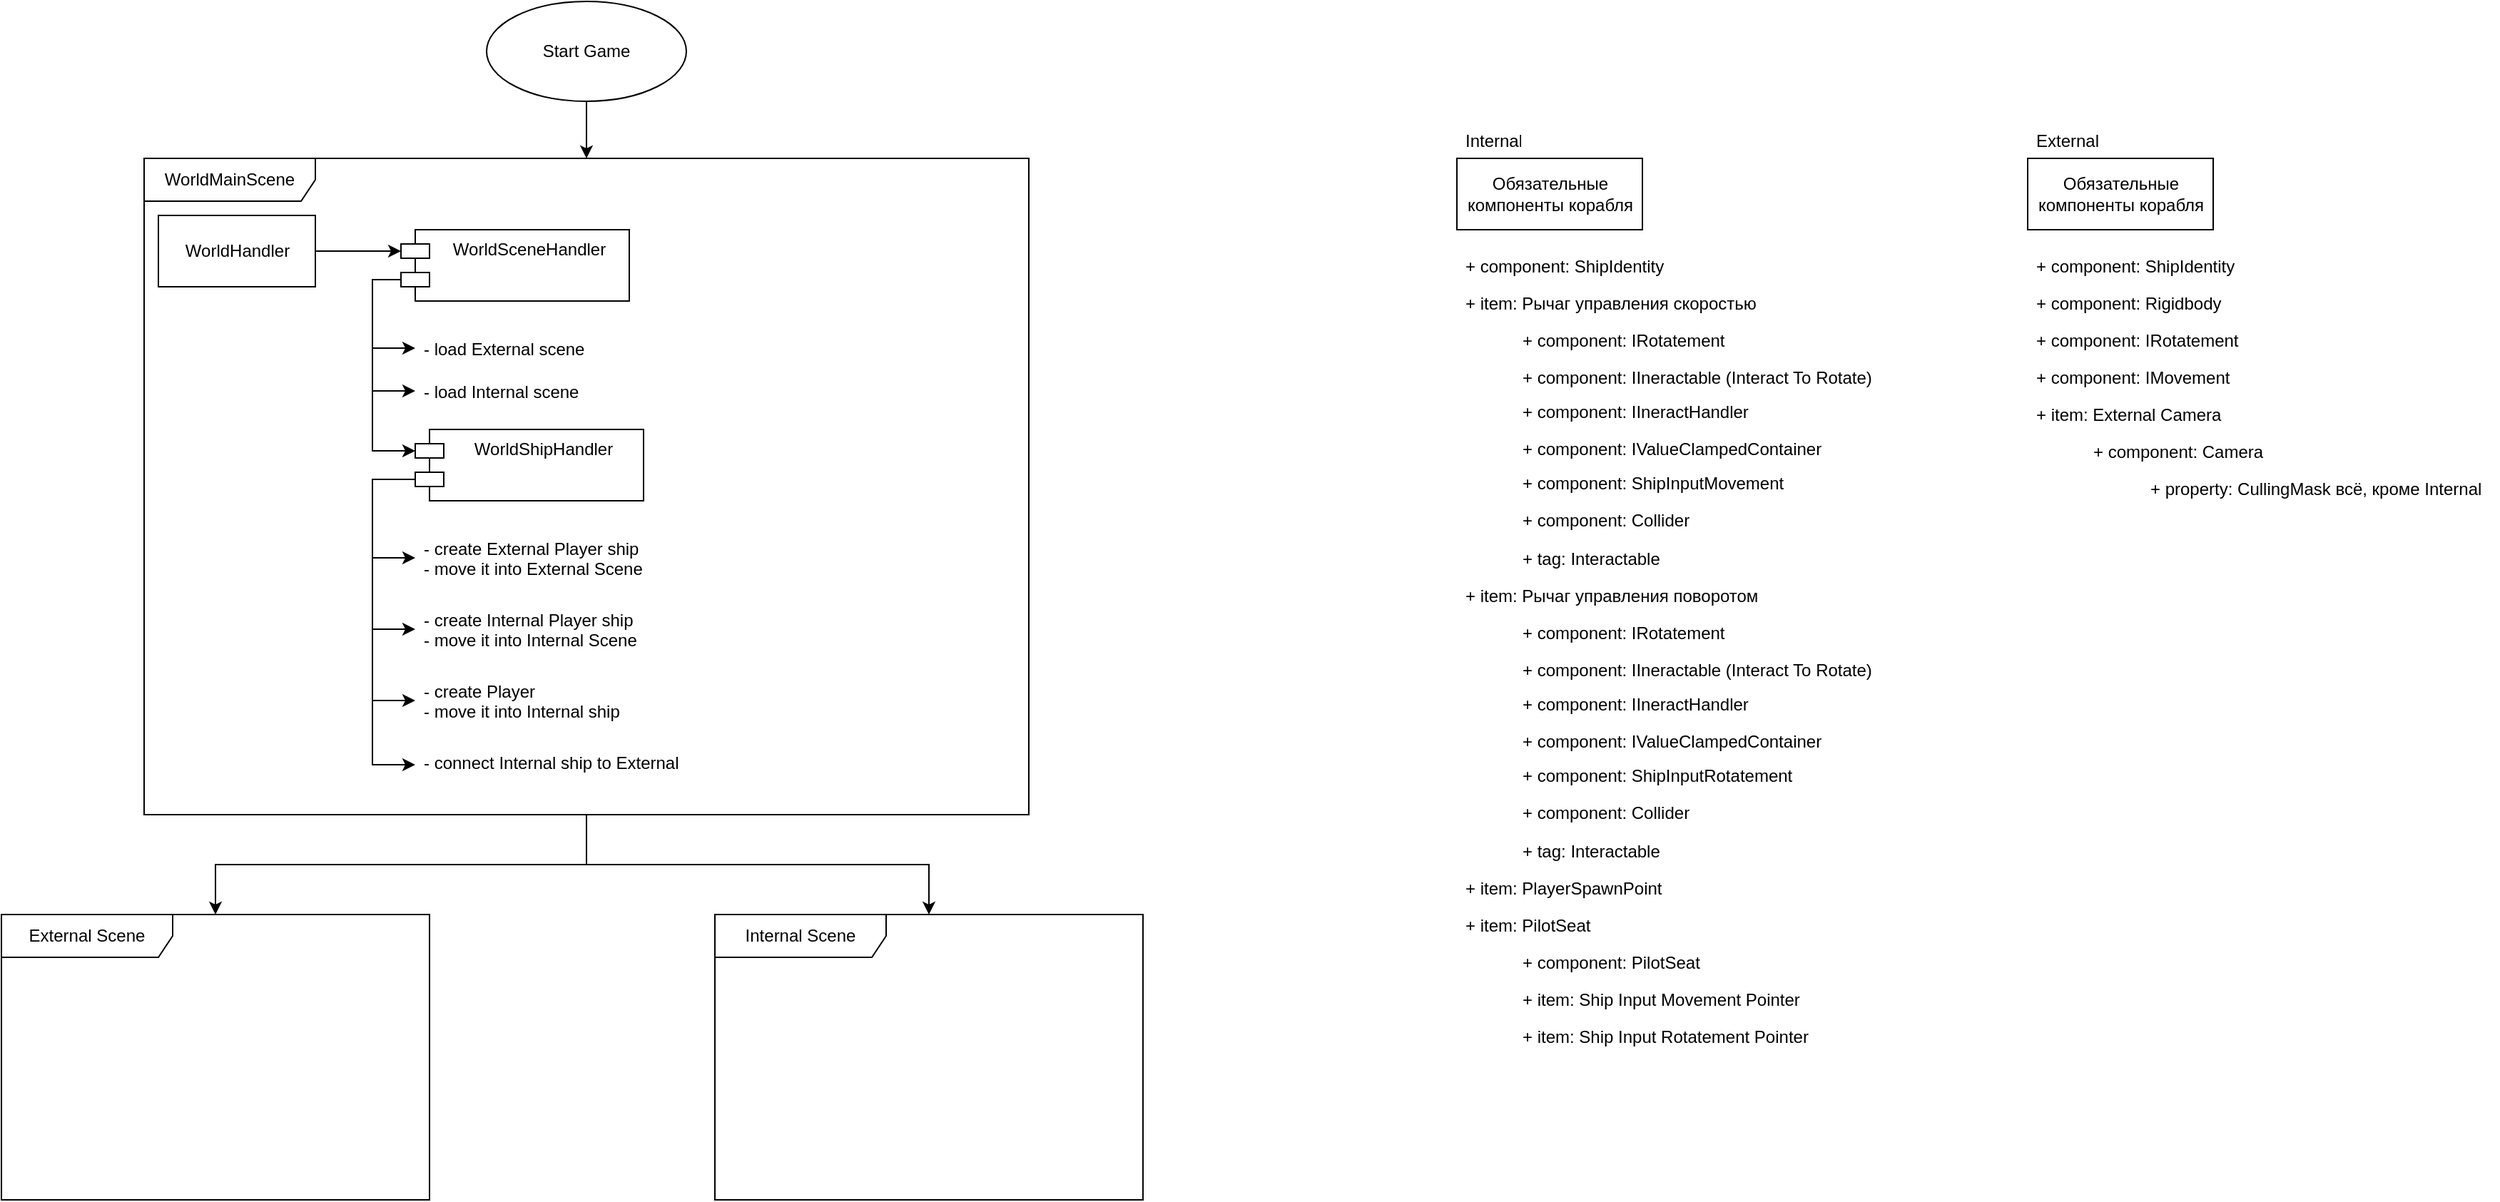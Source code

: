 <mxfile version="14.1.8" type="device"><diagram id="WaUPiZKN3WIQ1NDBpjrF" name="Страница 1"><mxGraphModel dx="905" dy="805" grid="1" gridSize="10" guides="1" tooltips="1" connect="1" arrows="1" fold="1" page="1" pageScale="1" pageWidth="827" pageHeight="1169" math="0" shadow="0"><root><mxCell id="0"/><mxCell id="1" parent="0"/><mxCell id="GuoMspwqNJgIoKmgy4wK-50" style="edgeStyle=orthogonalEdgeStyle;rounded=0;orthogonalLoop=1;jettySize=auto;html=1;" parent="1" source="GuoMspwqNJgIoKmgy4wK-21" target="GuoMspwqNJgIoKmgy4wK-46" edge="1"><mxGeometry relative="1" as="geometry"/></mxCell><mxCell id="GuoMspwqNJgIoKmgy4wK-51" style="edgeStyle=orthogonalEdgeStyle;rounded=0;orthogonalLoop=1;jettySize=auto;html=1;" parent="1" source="GuoMspwqNJgIoKmgy4wK-21" target="GuoMspwqNJgIoKmgy4wK-47" edge="1"><mxGeometry relative="1" as="geometry"/></mxCell><mxCell id="GuoMspwqNJgIoKmgy4wK-21" value="WorldMainScene" style="shape=umlFrame;whiteSpace=wrap;html=1;width=120;height=30;" parent="1" vertex="1"><mxGeometry x="160" y="280" width="620" height="460" as="geometry"/></mxCell><mxCell id="GuoMspwqNJgIoKmgy4wK-28" style="edgeStyle=orthogonalEdgeStyle;rounded=0;orthogonalLoop=1;jettySize=auto;html=1;exitX=1;exitY=0.5;exitDx=0;exitDy=0;entryX=0;entryY=0;entryDx=0;entryDy=15;entryPerimeter=0;" parent="1" source="GuoMspwqNJgIoKmgy4wK-26" target="GuoMspwqNJgIoKmgy4wK-27" edge="1"><mxGeometry relative="1" as="geometry"/></mxCell><mxCell id="GuoMspwqNJgIoKmgy4wK-26" value="WorldHandler" style="html=1;" parent="1" vertex="1"><mxGeometry x="170" y="320" width="110" height="50" as="geometry"/></mxCell><mxCell id="GuoMspwqNJgIoKmgy4wK-33" style="edgeStyle=orthogonalEdgeStyle;rounded=0;orthogonalLoop=1;jettySize=auto;html=1;exitX=0;exitY=0;exitDx=0;exitDy=35;exitPerimeter=0;entryX=0;entryY=0.5;entryDx=0;entryDy=0;" parent="1" source="GuoMspwqNJgIoKmgy4wK-27" target="GuoMspwqNJgIoKmgy4wK-31" edge="1"><mxGeometry relative="1" as="geometry"/></mxCell><mxCell id="GuoMspwqNJgIoKmgy4wK-34" style="edgeStyle=orthogonalEdgeStyle;rounded=0;orthogonalLoop=1;jettySize=auto;html=1;exitX=0;exitY=0;exitDx=0;exitDy=35;exitPerimeter=0;entryX=0;entryY=0.5;entryDx=0;entryDy=0;" parent="1" source="GuoMspwqNJgIoKmgy4wK-27" target="GuoMspwqNJgIoKmgy4wK-32" edge="1"><mxGeometry relative="1" as="geometry"/></mxCell><mxCell id="GuoMspwqNJgIoKmgy4wK-52" style="edgeStyle=orthogonalEdgeStyle;rounded=0;orthogonalLoop=1;jettySize=auto;html=1;exitX=0;exitY=0;exitDx=0;exitDy=35;exitPerimeter=0;entryX=0;entryY=0;entryDx=0;entryDy=15;entryPerimeter=0;" parent="1" source="GuoMspwqNJgIoKmgy4wK-27" target="GuoMspwqNJgIoKmgy4wK-29" edge="1"><mxGeometry relative="1" as="geometry"/></mxCell><mxCell id="GuoMspwqNJgIoKmgy4wK-27" value="WorldSceneHandler" style="shape=module;align=left;spacingLeft=20;align=center;verticalAlign=top;" parent="1" vertex="1"><mxGeometry x="340" y="330" width="160" height="50" as="geometry"/></mxCell><mxCell id="GuoMspwqNJgIoKmgy4wK-53" style="edgeStyle=orthogonalEdgeStyle;rounded=0;orthogonalLoop=1;jettySize=auto;html=1;exitX=0;exitY=0;exitDx=0;exitDy=35;exitPerimeter=0;entryX=0;entryY=0.5;entryDx=0;entryDy=0;" parent="1" source="GuoMspwqNJgIoKmgy4wK-29" target="GuoMspwqNJgIoKmgy4wK-36" edge="1"><mxGeometry relative="1" as="geometry"><Array as="points"><mxPoint x="320" y="505"/><mxPoint x="320" y="560"/></Array></mxGeometry></mxCell><mxCell id="GuoMspwqNJgIoKmgy4wK-54" style="edgeStyle=orthogonalEdgeStyle;rounded=0;orthogonalLoop=1;jettySize=auto;html=1;exitX=0;exitY=0;exitDx=0;exitDy=35;exitPerimeter=0;entryX=0;entryY=0.5;entryDx=0;entryDy=0;" parent="1" source="GuoMspwqNJgIoKmgy4wK-29" target="GuoMspwqNJgIoKmgy4wK-38" edge="1"><mxGeometry relative="1" as="geometry"><Array as="points"><mxPoint x="320" y="505"/><mxPoint x="320" y="610"/></Array></mxGeometry></mxCell><mxCell id="GuoMspwqNJgIoKmgy4wK-55" style="edgeStyle=orthogonalEdgeStyle;rounded=0;orthogonalLoop=1;jettySize=auto;html=1;exitX=0;exitY=0;exitDx=0;exitDy=35;exitPerimeter=0;entryX=0;entryY=0.5;entryDx=0;entryDy=0;" parent="1" source="GuoMspwqNJgIoKmgy4wK-29" target="GuoMspwqNJgIoKmgy4wK-40" edge="1"><mxGeometry relative="1" as="geometry"><Array as="points"><mxPoint x="320" y="505"/><mxPoint x="320" y="660"/></Array></mxGeometry></mxCell><mxCell id="GuoMspwqNJgIoKmgy4wK-58" style="edgeStyle=orthogonalEdgeStyle;rounded=0;orthogonalLoop=1;jettySize=auto;html=1;exitX=0;exitY=0;exitDx=0;exitDy=35;exitPerimeter=0;entryX=0;entryY=0.5;entryDx=0;entryDy=0;" parent="1" source="GuoMspwqNJgIoKmgy4wK-29" target="GuoMspwqNJgIoKmgy4wK-57" edge="1"><mxGeometry relative="1" as="geometry"><Array as="points"><mxPoint x="320" y="505"/><mxPoint x="320" y="705"/></Array></mxGeometry></mxCell><mxCell id="GuoMspwqNJgIoKmgy4wK-29" value="WorldShipHandler" style="shape=module;align=left;spacingLeft=20;align=center;verticalAlign=top;" parent="1" vertex="1"><mxGeometry x="350" y="470" width="160" height="50" as="geometry"/></mxCell><mxCell id="GuoMspwqNJgIoKmgy4wK-31" value="- load External scene" style="text;strokeColor=none;fillColor=none;align=left;verticalAlign=top;spacingLeft=4;spacingRight=4;overflow=hidden;rotatable=0;points=[[0,0.5],[1,0.5]];portConstraint=eastwest;" parent="1" vertex="1"><mxGeometry x="350" y="400" width="140" height="26" as="geometry"/></mxCell><mxCell id="GuoMspwqNJgIoKmgy4wK-32" value="- load Internal scene" style="text;strokeColor=none;fillColor=none;align=left;verticalAlign=top;spacingLeft=4;spacingRight=4;overflow=hidden;rotatable=0;points=[[0,0.5],[1,0.5]];portConstraint=eastwest;" parent="1" vertex="1"><mxGeometry x="350" y="430" width="140" height="26" as="geometry"/></mxCell><mxCell id="GuoMspwqNJgIoKmgy4wK-36" value="- create External Player ship &#10;- move it into External Scene" style="text;strokeColor=none;fillColor=none;align=left;verticalAlign=top;spacingLeft=4;spacingRight=4;overflow=hidden;rotatable=0;points=[[0,0.5],[1,0.5]];portConstraint=eastwest;" parent="1" vertex="1"><mxGeometry x="350" y="540" width="190" height="40" as="geometry"/></mxCell><mxCell id="GuoMspwqNJgIoKmgy4wK-38" value="- create Internal Player ship &#10;- move it into Internal Scene" style="text;strokeColor=none;fillColor=none;align=left;verticalAlign=top;spacingLeft=4;spacingRight=4;overflow=hidden;rotatable=0;points=[[0,0.5],[1,0.5]];portConstraint=eastwest;" parent="1" vertex="1"><mxGeometry x="350" y="590" width="190" height="40" as="geometry"/></mxCell><mxCell id="GuoMspwqNJgIoKmgy4wK-40" value="- create Player&#10;- move it into Internal ship" style="text;strokeColor=none;fillColor=none;align=left;verticalAlign=top;spacingLeft=4;spacingRight=4;overflow=hidden;rotatable=0;points=[[0,0.5],[1,0.5]];portConstraint=eastwest;" parent="1" vertex="1"><mxGeometry x="350" y="640" width="190" height="40" as="geometry"/></mxCell><mxCell id="GuoMspwqNJgIoKmgy4wK-46" value="External Scene" style="shape=umlFrame;whiteSpace=wrap;html=1;width=120;height=30;" parent="1" vertex="1"><mxGeometry x="60" y="810" width="300" height="200" as="geometry"/></mxCell><mxCell id="GuoMspwqNJgIoKmgy4wK-47" value="Internal Scene" style="shape=umlFrame;whiteSpace=wrap;html=1;width=120;height=30;" parent="1" vertex="1"><mxGeometry x="560" y="810" width="300" height="200" as="geometry"/></mxCell><mxCell id="GuoMspwqNJgIoKmgy4wK-49" style="edgeStyle=orthogonalEdgeStyle;rounded=0;orthogonalLoop=1;jettySize=auto;html=1;" parent="1" source="GuoMspwqNJgIoKmgy4wK-48" target="GuoMspwqNJgIoKmgy4wK-21" edge="1"><mxGeometry relative="1" as="geometry"/></mxCell><mxCell id="GuoMspwqNJgIoKmgy4wK-48" value="Start Game" style="ellipse;whiteSpace=wrap;html=1;" parent="1" vertex="1"><mxGeometry x="400" y="170" width="140" height="70" as="geometry"/></mxCell><mxCell id="GuoMspwqNJgIoKmgy4wK-57" value="- connect Internal ship to External" style="text;strokeColor=none;fillColor=none;align=left;verticalAlign=top;spacingLeft=4;spacingRight=4;overflow=hidden;rotatable=0;points=[[0,0.5],[1,0.5]];portConstraint=eastwest;" parent="1" vertex="1"><mxGeometry x="350" y="690" width="190" height="30" as="geometry"/></mxCell><mxCell id="7mRRUvV0ke-rzaNQkPyk-6" value="Обязательные&lt;br&gt;компоненты корабля" style="html=1;" vertex="1" parent="1"><mxGeometry x="1080" y="280" width="130" height="50" as="geometry"/></mxCell><mxCell id="7mRRUvV0ke-rzaNQkPyk-7" value="+ component: ShipIdentity" style="text;strokeColor=none;fillColor=none;align=left;verticalAlign=top;spacingLeft=4;spacingRight=4;overflow=hidden;rotatable=0;points=[[0,0.5],[1,0.5]];portConstraint=eastwest;" vertex="1" parent="1"><mxGeometry x="1080" y="342" width="180" height="26" as="geometry"/></mxCell><mxCell id="7mRRUvV0ke-rzaNQkPyk-8" value="+ item: Рычаг управления скоростью" style="text;strokeColor=none;fillColor=none;align=left;verticalAlign=top;spacingLeft=4;spacingRight=4;overflow=hidden;rotatable=0;points=[[0,0.5],[1,0.5]];portConstraint=eastwest;" vertex="1" parent="1"><mxGeometry x="1080" y="368" width="220" height="26" as="geometry"/></mxCell><mxCell id="7mRRUvV0ke-rzaNQkPyk-9" value="+ component: IRotatement" style="text;strokeColor=none;fillColor=none;align=left;verticalAlign=top;spacingLeft=4;spacingRight=4;overflow=hidden;rotatable=0;points=[[0,0.5],[1,0.5]];portConstraint=eastwest;" vertex="1" parent="1"><mxGeometry x="1120" y="394" width="250" height="26" as="geometry"/></mxCell><mxCell id="7mRRUvV0ke-rzaNQkPyk-10" value="+ component: IIneractable (Interact To Rotate)" style="text;strokeColor=none;fillColor=none;align=left;verticalAlign=top;spacingLeft=4;spacingRight=4;overflow=hidden;rotatable=0;points=[[0,0.5],[1,0.5]];portConstraint=eastwest;" vertex="1" parent="1"><mxGeometry x="1120" y="420" width="260" height="26" as="geometry"/></mxCell><mxCell id="7mRRUvV0ke-rzaNQkPyk-11" value="+ component: IIneractHandler" style="text;strokeColor=none;fillColor=none;align=left;verticalAlign=top;spacingLeft=4;spacingRight=4;overflow=hidden;rotatable=0;points=[[0,0.5],[1,0.5]];portConstraint=eastwest;" vertex="1" parent="1"><mxGeometry x="1120" y="444" width="220" height="26" as="geometry"/></mxCell><mxCell id="7mRRUvV0ke-rzaNQkPyk-12" value="+ component: IValueClampedContainer" style="text;strokeColor=none;fillColor=none;align=left;verticalAlign=top;spacingLeft=4;spacingRight=4;overflow=hidden;rotatable=0;points=[[0,0.5],[1,0.5]];portConstraint=eastwest;" vertex="1" parent="1"><mxGeometry x="1120" y="470" width="250" height="26" as="geometry"/></mxCell><mxCell id="7mRRUvV0ke-rzaNQkPyk-13" value="+ component: ShipInputMovement" style="text;strokeColor=none;fillColor=none;align=left;verticalAlign=top;spacingLeft=4;spacingRight=4;overflow=hidden;rotatable=0;points=[[0,0.5],[1,0.5]];portConstraint=eastwest;" vertex="1" parent="1"><mxGeometry x="1120" y="494" width="220" height="26" as="geometry"/></mxCell><mxCell id="7mRRUvV0ke-rzaNQkPyk-14" value="+ component: Collider" style="text;strokeColor=none;fillColor=none;align=left;verticalAlign=top;spacingLeft=4;spacingRight=4;overflow=hidden;rotatable=0;points=[[0,0.5],[1,0.5]];portConstraint=eastwest;" vertex="1" parent="1"><mxGeometry x="1120" y="520" width="220" height="26" as="geometry"/></mxCell><mxCell id="7mRRUvV0ke-rzaNQkPyk-15" value="+ tag: Interactable" style="text;strokeColor=none;fillColor=none;align=left;verticalAlign=top;spacingLeft=4;spacingRight=4;overflow=hidden;rotatable=0;points=[[0,0.5],[1,0.5]];portConstraint=eastwest;" vertex="1" parent="1"><mxGeometry x="1120" y="547" width="220" height="26" as="geometry"/></mxCell><mxCell id="7mRRUvV0ke-rzaNQkPyk-16" value="+ tag: Interactable" style="text;strokeColor=none;fillColor=none;align=left;verticalAlign=top;spacingLeft=4;spacingRight=4;overflow=hidden;rotatable=0;points=[[0,0.5],[1,0.5]];portConstraint=eastwest;" vertex="1" parent="1"><mxGeometry x="1120" y="752" width="220" height="26" as="geometry"/></mxCell><mxCell id="7mRRUvV0ke-rzaNQkPyk-17" value="+ item: Рычаг управления поворотом" style="text;strokeColor=none;fillColor=none;align=left;verticalAlign=top;spacingLeft=4;spacingRight=4;overflow=hidden;rotatable=0;points=[[0,0.5],[1,0.5]];portConstraint=eastwest;" vertex="1" parent="1"><mxGeometry x="1080" y="573" width="220" height="26" as="geometry"/></mxCell><mxCell id="7mRRUvV0ke-rzaNQkPyk-18" value="+ component: IRotatement" style="text;strokeColor=none;fillColor=none;align=left;verticalAlign=top;spacingLeft=4;spacingRight=4;overflow=hidden;rotatable=0;points=[[0,0.5],[1,0.5]];portConstraint=eastwest;" vertex="1" parent="1"><mxGeometry x="1120" y="599" width="250" height="26" as="geometry"/></mxCell><mxCell id="7mRRUvV0ke-rzaNQkPyk-19" value="+ component: IIneractable (Interact To Rotate)" style="text;strokeColor=none;fillColor=none;align=left;verticalAlign=top;spacingLeft=4;spacingRight=4;overflow=hidden;rotatable=0;points=[[0,0.5],[1,0.5]];portConstraint=eastwest;" vertex="1" parent="1"><mxGeometry x="1120" y="625" width="260" height="26" as="geometry"/></mxCell><mxCell id="7mRRUvV0ke-rzaNQkPyk-20" value="+ component: IIneractHandler" style="text;strokeColor=none;fillColor=none;align=left;verticalAlign=top;spacingLeft=4;spacingRight=4;overflow=hidden;rotatable=0;points=[[0,0.5],[1,0.5]];portConstraint=eastwest;" vertex="1" parent="1"><mxGeometry x="1120" y="649" width="220" height="26" as="geometry"/></mxCell><mxCell id="7mRRUvV0ke-rzaNQkPyk-21" value="+ component: IValueClampedContainer" style="text;strokeColor=none;fillColor=none;align=left;verticalAlign=top;spacingLeft=4;spacingRight=4;overflow=hidden;rotatable=0;points=[[0,0.5],[1,0.5]];portConstraint=eastwest;" vertex="1" parent="1"><mxGeometry x="1120" y="675" width="250" height="26" as="geometry"/></mxCell><mxCell id="7mRRUvV0ke-rzaNQkPyk-22" value="+ component: ShipInputRotatement" style="text;strokeColor=none;fillColor=none;align=left;verticalAlign=top;spacingLeft=4;spacingRight=4;overflow=hidden;rotatable=0;points=[[0,0.5],[1,0.5]];portConstraint=eastwest;" vertex="1" parent="1"><mxGeometry x="1120" y="699" width="220" height="26" as="geometry"/></mxCell><mxCell id="7mRRUvV0ke-rzaNQkPyk-23" value="+ component: Collider" style="text;strokeColor=none;fillColor=none;align=left;verticalAlign=top;spacingLeft=4;spacingRight=4;overflow=hidden;rotatable=0;points=[[0,0.5],[1,0.5]];portConstraint=eastwest;" vertex="1" parent="1"><mxGeometry x="1120" y="725" width="220" height="26" as="geometry"/></mxCell><mxCell id="7mRRUvV0ke-rzaNQkPyk-24" value="+ item: PlayerSpawnPoint" style="text;strokeColor=none;fillColor=none;align=left;verticalAlign=top;spacingLeft=4;spacingRight=4;overflow=hidden;rotatable=0;points=[[0,0.5],[1,0.5]];portConstraint=eastwest;" vertex="1" parent="1"><mxGeometry x="1080" y="778" width="220" height="26" as="geometry"/></mxCell><mxCell id="7mRRUvV0ke-rzaNQkPyk-25" value="+ item: PilotSeat" style="text;strokeColor=none;fillColor=none;align=left;verticalAlign=top;spacingLeft=4;spacingRight=4;overflow=hidden;rotatable=0;points=[[0,0.5],[1,0.5]];portConstraint=eastwest;" vertex="1" parent="1"><mxGeometry x="1080" y="804" width="220" height="26" as="geometry"/></mxCell><mxCell id="7mRRUvV0ke-rzaNQkPyk-26" value="+ component: PilotSeat" style="text;strokeColor=none;fillColor=none;align=left;verticalAlign=top;spacingLeft=4;spacingRight=4;overflow=hidden;rotatable=0;points=[[0,0.5],[1,0.5]];portConstraint=eastwest;" vertex="1" parent="1"><mxGeometry x="1120" y="830" width="250" height="26" as="geometry"/></mxCell><mxCell id="7mRRUvV0ke-rzaNQkPyk-27" value="+ item: Ship Input Movement Pointer" style="text;strokeColor=none;fillColor=none;align=left;verticalAlign=top;spacingLeft=4;spacingRight=4;overflow=hidden;rotatable=0;points=[[0,0.5],[1,0.5]];portConstraint=eastwest;" vertex="1" parent="1"><mxGeometry x="1120" y="856" width="220" height="26" as="geometry"/></mxCell><mxCell id="7mRRUvV0ke-rzaNQkPyk-28" value="+ item: Ship Input Rotatement Pointer" style="text;strokeColor=none;fillColor=none;align=left;verticalAlign=top;spacingLeft=4;spacingRight=4;overflow=hidden;rotatable=0;points=[[0,0.5],[1,0.5]];portConstraint=eastwest;" vertex="1" parent="1"><mxGeometry x="1120" y="882" width="220" height="26" as="geometry"/></mxCell><mxCell id="7mRRUvV0ke-rzaNQkPyk-30" value="Internal" style="text;strokeColor=none;fillColor=none;align=left;verticalAlign=top;spacingLeft=4;spacingRight=4;overflow=hidden;rotatable=0;points=[[0,0.5],[1,0.5]];portConstraint=eastwest;" vertex="1" parent="1"><mxGeometry x="1080" y="254" width="50" height="26" as="geometry"/></mxCell><mxCell id="7mRRUvV0ke-rzaNQkPyk-37" value="+ component: ShipIdentity" style="text;strokeColor=none;fillColor=none;align=left;verticalAlign=top;spacingLeft=4;spacingRight=4;overflow=hidden;rotatable=0;points=[[0,0.5],[1,0.5]];portConstraint=eastwest;" vertex="1" parent="1"><mxGeometry x="1480" y="342" width="180" height="26" as="geometry"/></mxCell><mxCell id="7mRRUvV0ke-rzaNQkPyk-38" value="Обязательные&lt;br&gt;компоненты корабля" style="html=1;" vertex="1" parent="1"><mxGeometry x="1480" y="280" width="130" height="50" as="geometry"/></mxCell><mxCell id="7mRRUvV0ke-rzaNQkPyk-39" value="External" style="text;strokeColor=none;fillColor=none;align=left;verticalAlign=top;spacingLeft=4;spacingRight=4;overflow=hidden;rotatable=0;points=[[0,0.5],[1,0.5]];portConstraint=eastwest;" vertex="1" parent="1"><mxGeometry x="1480" y="254" width="60" height="26" as="geometry"/></mxCell><mxCell id="7mRRUvV0ke-rzaNQkPyk-40" value="+ component: Rigidbody" style="text;strokeColor=none;fillColor=none;align=left;verticalAlign=top;spacingLeft=4;spacingRight=4;overflow=hidden;rotatable=0;points=[[0,0.5],[1,0.5]];portConstraint=eastwest;" vertex="1" parent="1"><mxGeometry x="1480" y="368" width="180" height="26" as="geometry"/></mxCell><mxCell id="7mRRUvV0ke-rzaNQkPyk-42" value="+ component: IRotatement" style="text;strokeColor=none;fillColor=none;align=left;verticalAlign=top;spacingLeft=4;spacingRight=4;overflow=hidden;rotatable=0;points=[[0,0.5],[1,0.5]];portConstraint=eastwest;" vertex="1" parent="1"><mxGeometry x="1480" y="394" width="180" height="26" as="geometry"/></mxCell><mxCell id="7mRRUvV0ke-rzaNQkPyk-43" value="+ component: IMovement" style="text;strokeColor=none;fillColor=none;align=left;verticalAlign=top;spacingLeft=4;spacingRight=4;overflow=hidden;rotatable=0;points=[[0,0.5],[1,0.5]];portConstraint=eastwest;" vertex="1" parent="1"><mxGeometry x="1480" y="420" width="180" height="26" as="geometry"/></mxCell><mxCell id="7mRRUvV0ke-rzaNQkPyk-44" value="+ item: External Camera" style="text;strokeColor=none;fillColor=none;align=left;verticalAlign=top;spacingLeft=4;spacingRight=4;overflow=hidden;rotatable=0;points=[[0,0.5],[1,0.5]];portConstraint=eastwest;" vertex="1" parent="1"><mxGeometry x="1480" y="446" width="220" height="26" as="geometry"/></mxCell><mxCell id="7mRRUvV0ke-rzaNQkPyk-45" value="+ component: Camera" style="text;strokeColor=none;fillColor=none;align=left;verticalAlign=top;spacingLeft=4;spacingRight=4;overflow=hidden;rotatable=0;points=[[0,0.5],[1,0.5]];portConstraint=eastwest;" vertex="1" parent="1"><mxGeometry x="1520" y="472" width="220" height="26" as="geometry"/></mxCell><mxCell id="7mRRUvV0ke-rzaNQkPyk-46" value="+ property: CullingMask всё, кроме Internal" style="text;strokeColor=none;fillColor=none;align=left;verticalAlign=top;spacingLeft=4;spacingRight=4;overflow=hidden;rotatable=0;points=[[0,0.5],[1,0.5]];portConstraint=eastwest;" vertex="1" parent="1"><mxGeometry x="1560" y="498" width="250" height="26" as="geometry"/></mxCell></root></mxGraphModel></diagram></mxfile>